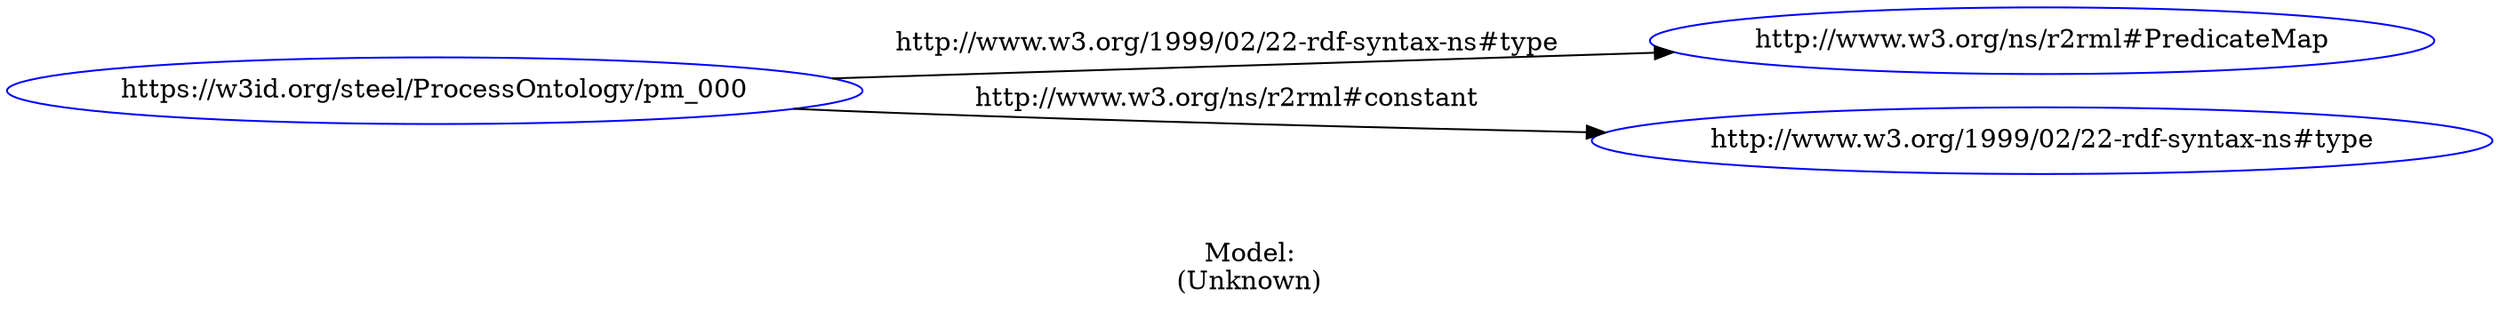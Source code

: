 digraph {
	rankdir = LR;
	charset="utf-8";

	"Rhttps://w3id.org/steel/ProcessOntology/pm_000" -> "Rhttp://www.w3.org/ns/r2rml#PredicateMap" [ label="http://www.w3.org/1999/02/22-rdf-syntax-ns#type" ];
	"Rhttps://w3id.org/steel/ProcessOntology/pm_000" -> "Rhttp://www.w3.org/1999/02/22-rdf-syntax-ns#type" [ label="http://www.w3.org/ns/r2rml#constant" ];

	// Resources
	"Rhttps://w3id.org/steel/ProcessOntology/pm_000" [ label="https://w3id.org/steel/ProcessOntology/pm_000", shape = ellipse, color = blue ];
	"Rhttp://www.w3.org/ns/r2rml#PredicateMap" [ label="http://www.w3.org/ns/r2rml#PredicateMap", shape = ellipse, color = blue ];
	"Rhttp://www.w3.org/1999/02/22-rdf-syntax-ns#type" [ label="http://www.w3.org/1999/02/22-rdf-syntax-ns#type", shape = ellipse, color = blue ];

	// Anonymous nodes

	// Literals

	label="\n\nModel:\n(Unknown)";
}
